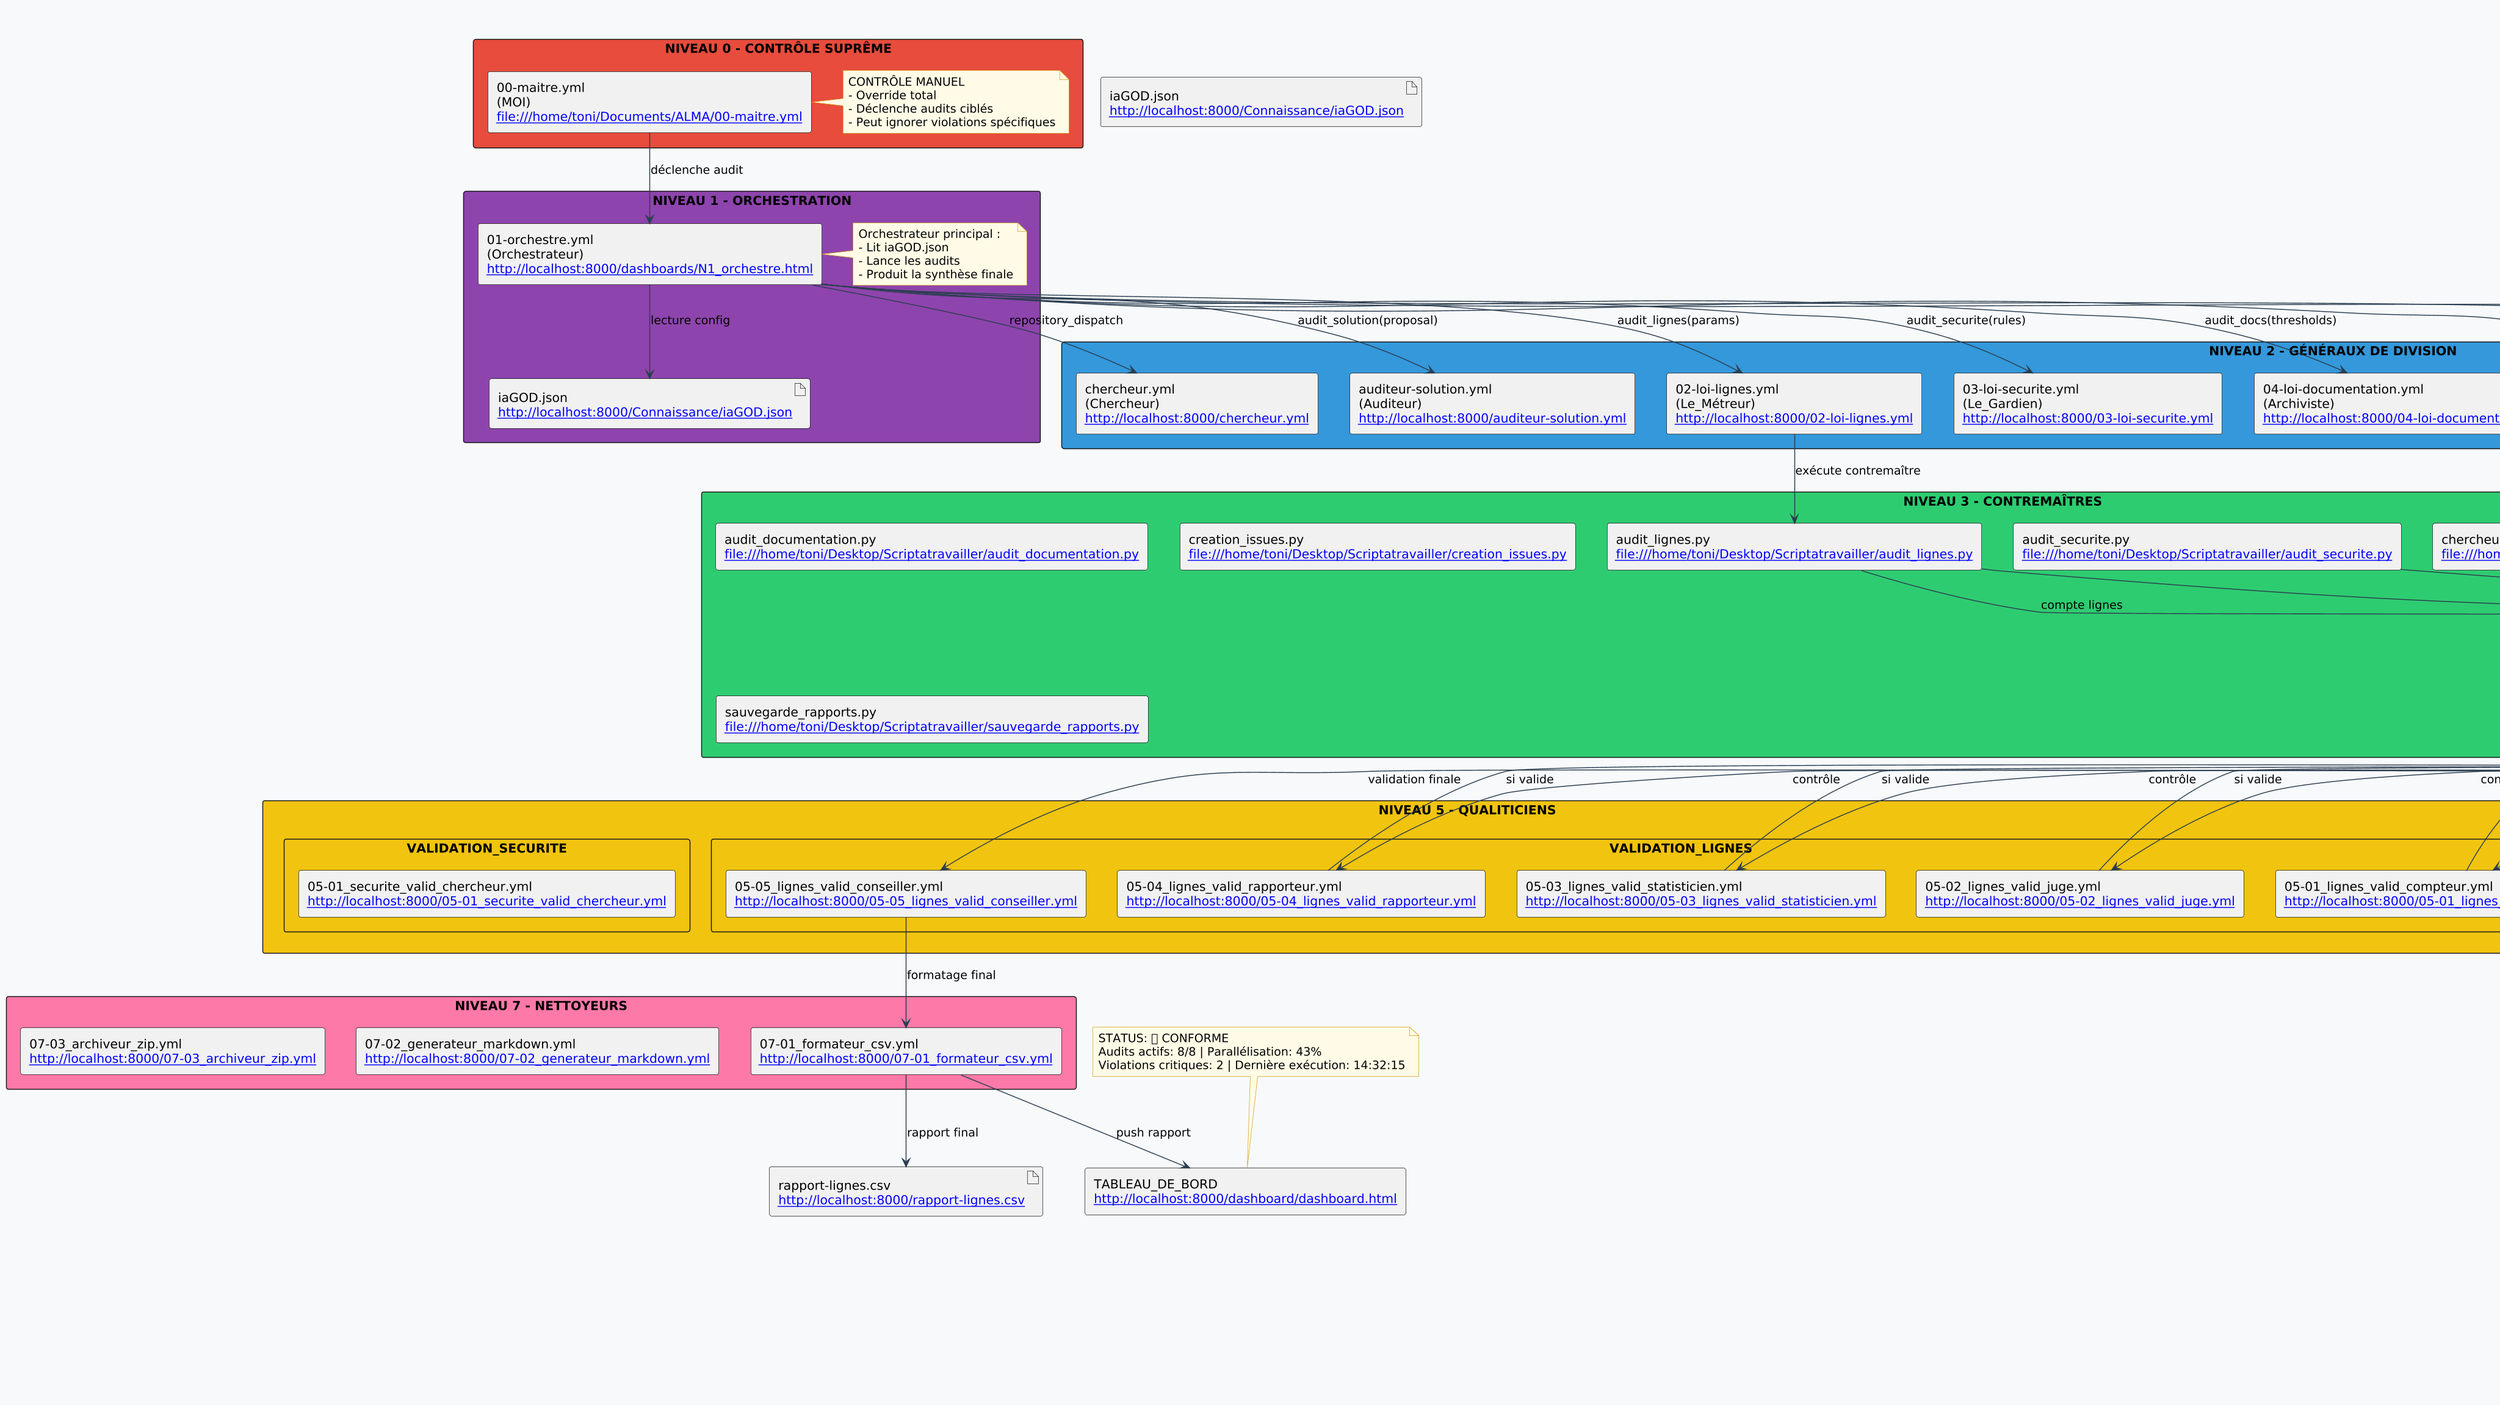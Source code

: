 @startuml AGI_Project_Architecture_Interactive
' ------------------------------
' Architecture AGI interactive (version corrigée)
' - Liens cliquables dans les composants seulement
' - Alias simples et valides
' - Compatible VSCode PlantUML / PlantUML server standard
' ------------------------------

title Architecture de Suivi Projet AGI - Vue d'Ensemble (Interactive)
' (Cliquer sur les composants ouvre le fichier / dashboard si le viewer le permet)

' --- Style global ---
skinparam backgroundColor #f7f9fb
skinparam componentStyle rectangle
skinparam packageStyle rectangle
skinparam shadowing false
skinparam dpi 140
skinparam defaultFontName "DejaVu Sans"
skinparam noteBackgroundColor #fffbe6
skinparam noteBorderColor #d4a017
skinparam ArrowColor #2c3e50
skinparam sequenceMessageAlign center

' --- NIVEAUX (packages) ---
package "NIVEAU 0 - CONTRÔLE SUPRÊME" as N0 #e74c3c {
    component "00-maitre.yml\n(MOI)\n[[file:///home/toni/Documents/ALMA/00-maitre.yml]]" as Maitre
    note right of Maitre
        CONTRÔLE MANUEL
        - Override total
        - Déclenche audits ciblés
        - Peut ignorer violations spécifiques
    end note
}

package "NIVEAU 1 - ORCHESTRATION" as N1 #8e44ad {
    component "01-orchestre.yml\n(Orchestrateur)\n[[http://localhost:8000/dashboards/N1_orchestre.html]]" as Orchestre
    artifact "iaGOD.json\n[[http://localhost:8000/Connaissance/iaGOD.json]]" as iaGOD
    note right of Orchestre
        Orchestrateur principal :
        - Lit iaGOD.json
        - Lance les audits
        - Produit la synthèse finale
    end note
}

package "NIVEAU 2 - GÉNÉRAUX DE DIVISION" as N2 #3498db {
    component "02-loi-lignes.yml\n(Le_Métreur)\n[[http://localhost:8000/02-loi-lignes.yml]]" as Metreur
    component "03-loi-securite.yml\n(Le_Gardien)\n[[http://localhost:8000/03-loi-securite.yml]]" as Gardien
    component "04-loi-documentation.yml\n(Archiviste)\n[[http://localhost:8000/04-loi-documentation.yml]]" as Archiviste
    component "05-creation-issues.yml\n(Greffier)\n[[http://localhost:8000/05-creation-issues.yml]]" as Greffier
    component "06-sauvegarde-rapports.yml\n(ArchivisteChef)\n[[http://localhost:8000/06-sauvegarde-rapports.yml]]" as ArchivisteChef
    component "07-controle-planuml.yml\n(Cartographe)\n[[http://localhost:8000/07-controle-planuml.yml]]" as Cartographe
    component "chercheur.yml\n(Chercheur)\n[[http://localhost:8000/chercheur.yml]]" as Chercheur
    component "auditeur-solution.yml\n(Auditeur)\n[[http://localhost:8000/auditeur-solution.yml]]" as Auditeur
}

package "NIVEAU 3 - CONTREMAÎTRES" as N3 #2ecc71 {
    component "audit_lignes.py\n[[file:///home/toni/Desktop/Scriptatravailler/audit_lignes.py]]" as CM_Lignes
    component "audit_securite.py\n[[file:///home/toni/Desktop/Scriptatravailler/audit_securite.py]]" as CM_Securite
    component "audit_documentation.py\n[[file:///home/toni/Desktop/Scriptatravailler/audit_documentation.py]]" as CM_Doc
    component "creation_issues.py\n[[file:///home/toni/Desktop/Scriptatravailler/creation_issues.py]]" as CM_Issues
    component "sauvegarde_rapports.py\n[[file:///home/toni/Desktop/Scriptatravailler/sauvegarde_rapports.py]]" as CM_Save
    component "chercheur_solution.py\n[[file:///home/toni/Desktop/Scriptatravailler/chercheur_solution.py]]" as CM_Search
    component "auditeur_solution.py\n[[file:///home/toni/Desktop/Scriptatravailler/auditeur_solution.py]]" as CM_Audit
}

package "NIVEAU 4 - OUVRIERS SPÉCIALISÉS" as N4 #f39c12 {
    rectangle "Division_LIGNES" as DivLignes {
        component "04-01_lignes_compteur.yml\n[[http://localhost:8000/04-01_lignes_compteur.yml]]" as O_Compteur
        component "04-02_lignes_juge.yml\n[[http://localhost:8000/04-02_lignes_juge.yml]]" as O_Juge
        component "04-03_lignes_statisticien.yml\n[[http://localhost:8000/04-03_lignes_statisticien.yml]]" as O_Stats
        component "04-04_lignes_rapporteur.yml\n[[http://localhost:8000/04-04_lignes_rapporteur.yml]]" as O_Rapport
        component "04-05_lignes_conseiller.yml\n[[http://localhost:8000/04-05_lignes_conseiller.yml]]" as O_Conseil
    }
    rectangle "Division_SECURITE" as DivSecu {
        component "04-01_securite_chercheur.yml\n[[http://localhost:8000/04-01_securite_chercheur.yml]]" as O_SecuSearch
        component "04-02_securite_trieur.yml\n[[http://localhost:8000/04-02_securite_trieur.yml]]" as O_SecuTri
    }
    rectangle "Division_CHERCHEUR" as DivSearch {
        component "04-01_chercheur_comm_email.yml\n[[http://localhost:8000/04-01_chercheur_comm_email.yml]]" as O_Email
        component "04-02_chercheur_comm_slack.yml\n[[http://localhost:8000/04-02_chercheur_comm_slack.yml]]" as O_Slack
        component "04-03_chercheur_comm_commentaire.yml\n[[http://localhost:8000/04-03_chercheur_comm_commentaire.yml]]" as O_Comment
        component "04-04_chercheur_comm_dispatch.yml\n[[http://localhost:8000/04-04_chercheur_comm_dispatch.yml]]" as O_Dispatch
        component "04-05_chercheur_comm_pr.yml\n[[http://localhost:8000/04-05_chercheur_comm_pr.yml]]" as O_PR
        component "04-06_chercheur_analyse_log.yml\n[[http://localhost:8000/04-06_chercheur_analyse_log.yml]]" as O_Log
        component "04-07_chercheur_analyse_kb.yml\n[[http://localhost:8000/04-07_chercheur_analyse_kb.yml]]" as O_KB
        component "04-08_chercheur_analyse_simu.yml\n[[http://localhost:8000/04-08_chercheur_analyse_simu.yml]]" as O_Simu
    }
    rectangle "Division_AUDITEUR" as DivAudit {
        component "04-01_auditeur_schema.yml\n[[http://localhost:8000/04-01_auditeur_schema.yml]]" as O_Schema
        component "04-02_auditeur_securite.yml\n[[http://localhost:8000/04-02_auditeur_securite.yml]]" as O_AuditSecu
        component "04-03_auditeur_simulation.yml\n[[http://localhost:8000/04-03_auditeur_simulation.yml]]" as O_AuditSimu
        component "04-04_auditeur_cout.yml\n[[http://localhost:8000/04-04_auditeur_cout.yml]]" as O_Cout
        component "04-05_auditeur_plan.yml\n[[http://localhost:8000/04-05_auditeur_plan.yml]]" as O_Plan
    }
}

package "NIVEAU 5 - QUALITICIENS" as N5 #f1c40f {
    rectangle "VALIDATION_LIGNES" {
        component "05-01_lignes_valid_compteur.yml\n[[http://localhost:8000/05-01_lignes_valid_compteur.yml]]" as Q_Compteur
        component "05-02_lignes_valid_juge.yml\n[[http://localhost:8000/05-02_lignes_valid_juge.yml]]" as Q_Juge
        component "05-03_lignes_valid_statisticien.yml\n[[http://localhost:8000/05-03_lignes_valid_statisticien.yml]]" as Q_Stats
        component "05-04_lignes_valid_rapporteur.yml\n[[http://localhost:8000/05-04_lignes_valid_rapporteur.yml]]" as Q_Rapport
        component "05-05_lignes_valid_conseiller.yml\n[[http://localhost:8000/05-05_lignes_valid_conseiller.yml]]" as Q_Conseil
    }
    rectangle "VALIDATION_SECURITE" {
        component "05-01_securite_valid_chercheur.yml\n[[http://localhost:8000/05-01_securite_valid_chercheur.yml]]" as Q_SecuSearch
    }
}

package "NIVEAU 6 - TRAVAILLEURS" as N6 #1abc9c {
    component "06-01_scanner_fichiers.yml\n[[http://localhost:8000/06-01_scanner_fichiers.yml]]" as T_Scan
    component "06-02_regex_applicateur.yml\n[[http://localhost:8000/06-02_regex_applicateur.yml]]" as T_Regex
    component "06-03_extracteur_donnees.yml\n[[http://localhost:8000/06-03_extracteur_donnees.yml]]" as T_Extract
    component "06-04_validateur_json.yml\n[[http://localhost:8000/06-04_validateur_json.yml]]" as T_ValidJSON
}

package "NIVEAU 7 - NETTOYEURS" as N7 #fd79a8 {
    component "07-01_formateur_csv.yml\n[[http://localhost:8000/07-01_formateur_csv.yml]]" as C_CSV
    component "07-02_generateur_markdown.yml\n[[http://localhost:8000/07-02_generateur_markdown.yml]]" as C_MD
    component "07-03_archiveur_zip.yml\n[[http://localhost:8000/07-03_archiveur_zip.yml]]" as C_ZIP
}

package "NIVEAU 8 - FOURMIS (CODE)" as N8 #95a5a6 {
    component "Logique Python\nFonctions atomiques\n[[file:///home/toni/Desktop/Scriptatravailler/]]" as Fourmis
}

' --- ARTEFACTS centraux (cliquer pour ouvrir) ---
artifact "iaGOD.json\n[[http://localhost:8000/Connaissance/iaGOD.json]]" as F_Constitution
artifact "liste-fichiers.json\n[[http://localhost:8000/liste-fichiers.json]]" as F_ListFiles
artifact "violations-brutes.json\n[[http://localhost:8000/violations-brutes.json]]" as F_Violations
artifact "rapport-lignes.csv\n[[http://localhost:8000/rapport-lignes.csv]]" as F_ReportCSV
artifact "recommandations.md\n[[http://localhost:8000/recommandations.md]]" as F_Reco

' --- TABLEAU DE BORD (cliquer pour ouvrir) ---
component "TABLEAU_DE_BORD\n[[http://localhost:8000/dashboard/dashboard.html]]" as Dashboard
note top of Dashboard
    STATUS: ✅ CONFORME
    Audits actifs: 8/8 | Parallélisation: 43%
    Violations critiques: 2 | Dernière exécution: 14:32:15
end note

' --- FLUX PRINCIPAUX (labels courts et explicites) ---
Maitre --> Orchestre : "déclenche audit"
Orchestre --> iaGOD : "lecture config"
Orchestre --> Metreur : "audit_lignes(params)"
Orchestre --> Gardien : "audit_securite(rules)"
Orchestre --> Archiviste : "audit_docs(thresholds)"
Orchestre --> Greffier : "create_issues(violations)"
Orchestre --> ArchivisteChef : "save_reports(artifacts)"
Orchestre --> Cartographe : "check_planuml(path)"
Orchestre --> Chercheur : "repository_dispatch"
Orchestre --> Auditeur : "audit_solution(proposal)"

' --- Flux détaillé division LIGNES ---
Metreur --> CM_Lignes : "exécute contremaître"
CM_Lignes --> T_Scan : "scan *.py"
T_Scan --> F_ListFiles : "génère liste"
CM_Lignes --> O_Compteur : "compte lignes"
O_Compteur --> Q_Compteur : "contrôle"
Q_Compteur --> O_Juge : "si valide"
O_Juge --> Q_Juge : "contrôle"
Q_Juge --> O_Stats : "si valide"
O_Stats --> Q_Stats : "contrôle"
Q_Stats --> O_Rapport : "si valide"
O_Rapport --> Q_Rapport : "contrôle"
Q_Rapport --> O_Conseil : "si valide"
O_Conseil --> Q_Conseil : "validation finale"
Q_Conseil --> C_CSV : "formatage final"
C_CSV --> F_ReportCSV : "rapport final"
C_CSV --> Dashboard : "push rapport"

' --- Flux sécurité / auditeur / chercheur (extraits) ---
CM_Securite --> O_SecuSearch : "cherche violations"
O_SecuSearch --> F_Violations : "enregistre violations"
CM_Search --> O_Log : "analyse logs"
CM_Audit --> O_Plan : "produit plan"
O_Plan --> F_Reco : "enregistre recommandations"

' --- Interactions atomiques ---
T_Scan --> Fourmis : "logique atomique"
O_Compteur --> Fourmis : "compte atomique"

' --- Légende ---
legend right
  |= Niveau |= Rôle |= Couleur |
  | 0 | Contrôle Suprême | Rouge |
  | 1 | Orchestration | Violet |
  | 2 | Généraux | Bleu |
  | 3 | Contremaîtres | Vert |
  | 4 | Ouvriers | Orange |
  | 5 | Qualiticiens | Jaune |
  | 6 | Travailleurs | Cyan |
  | 7 | Nettoyeurs | Rose |
  | 8 | Fourmis (Code) | Gris |
endlegend

@enduml
